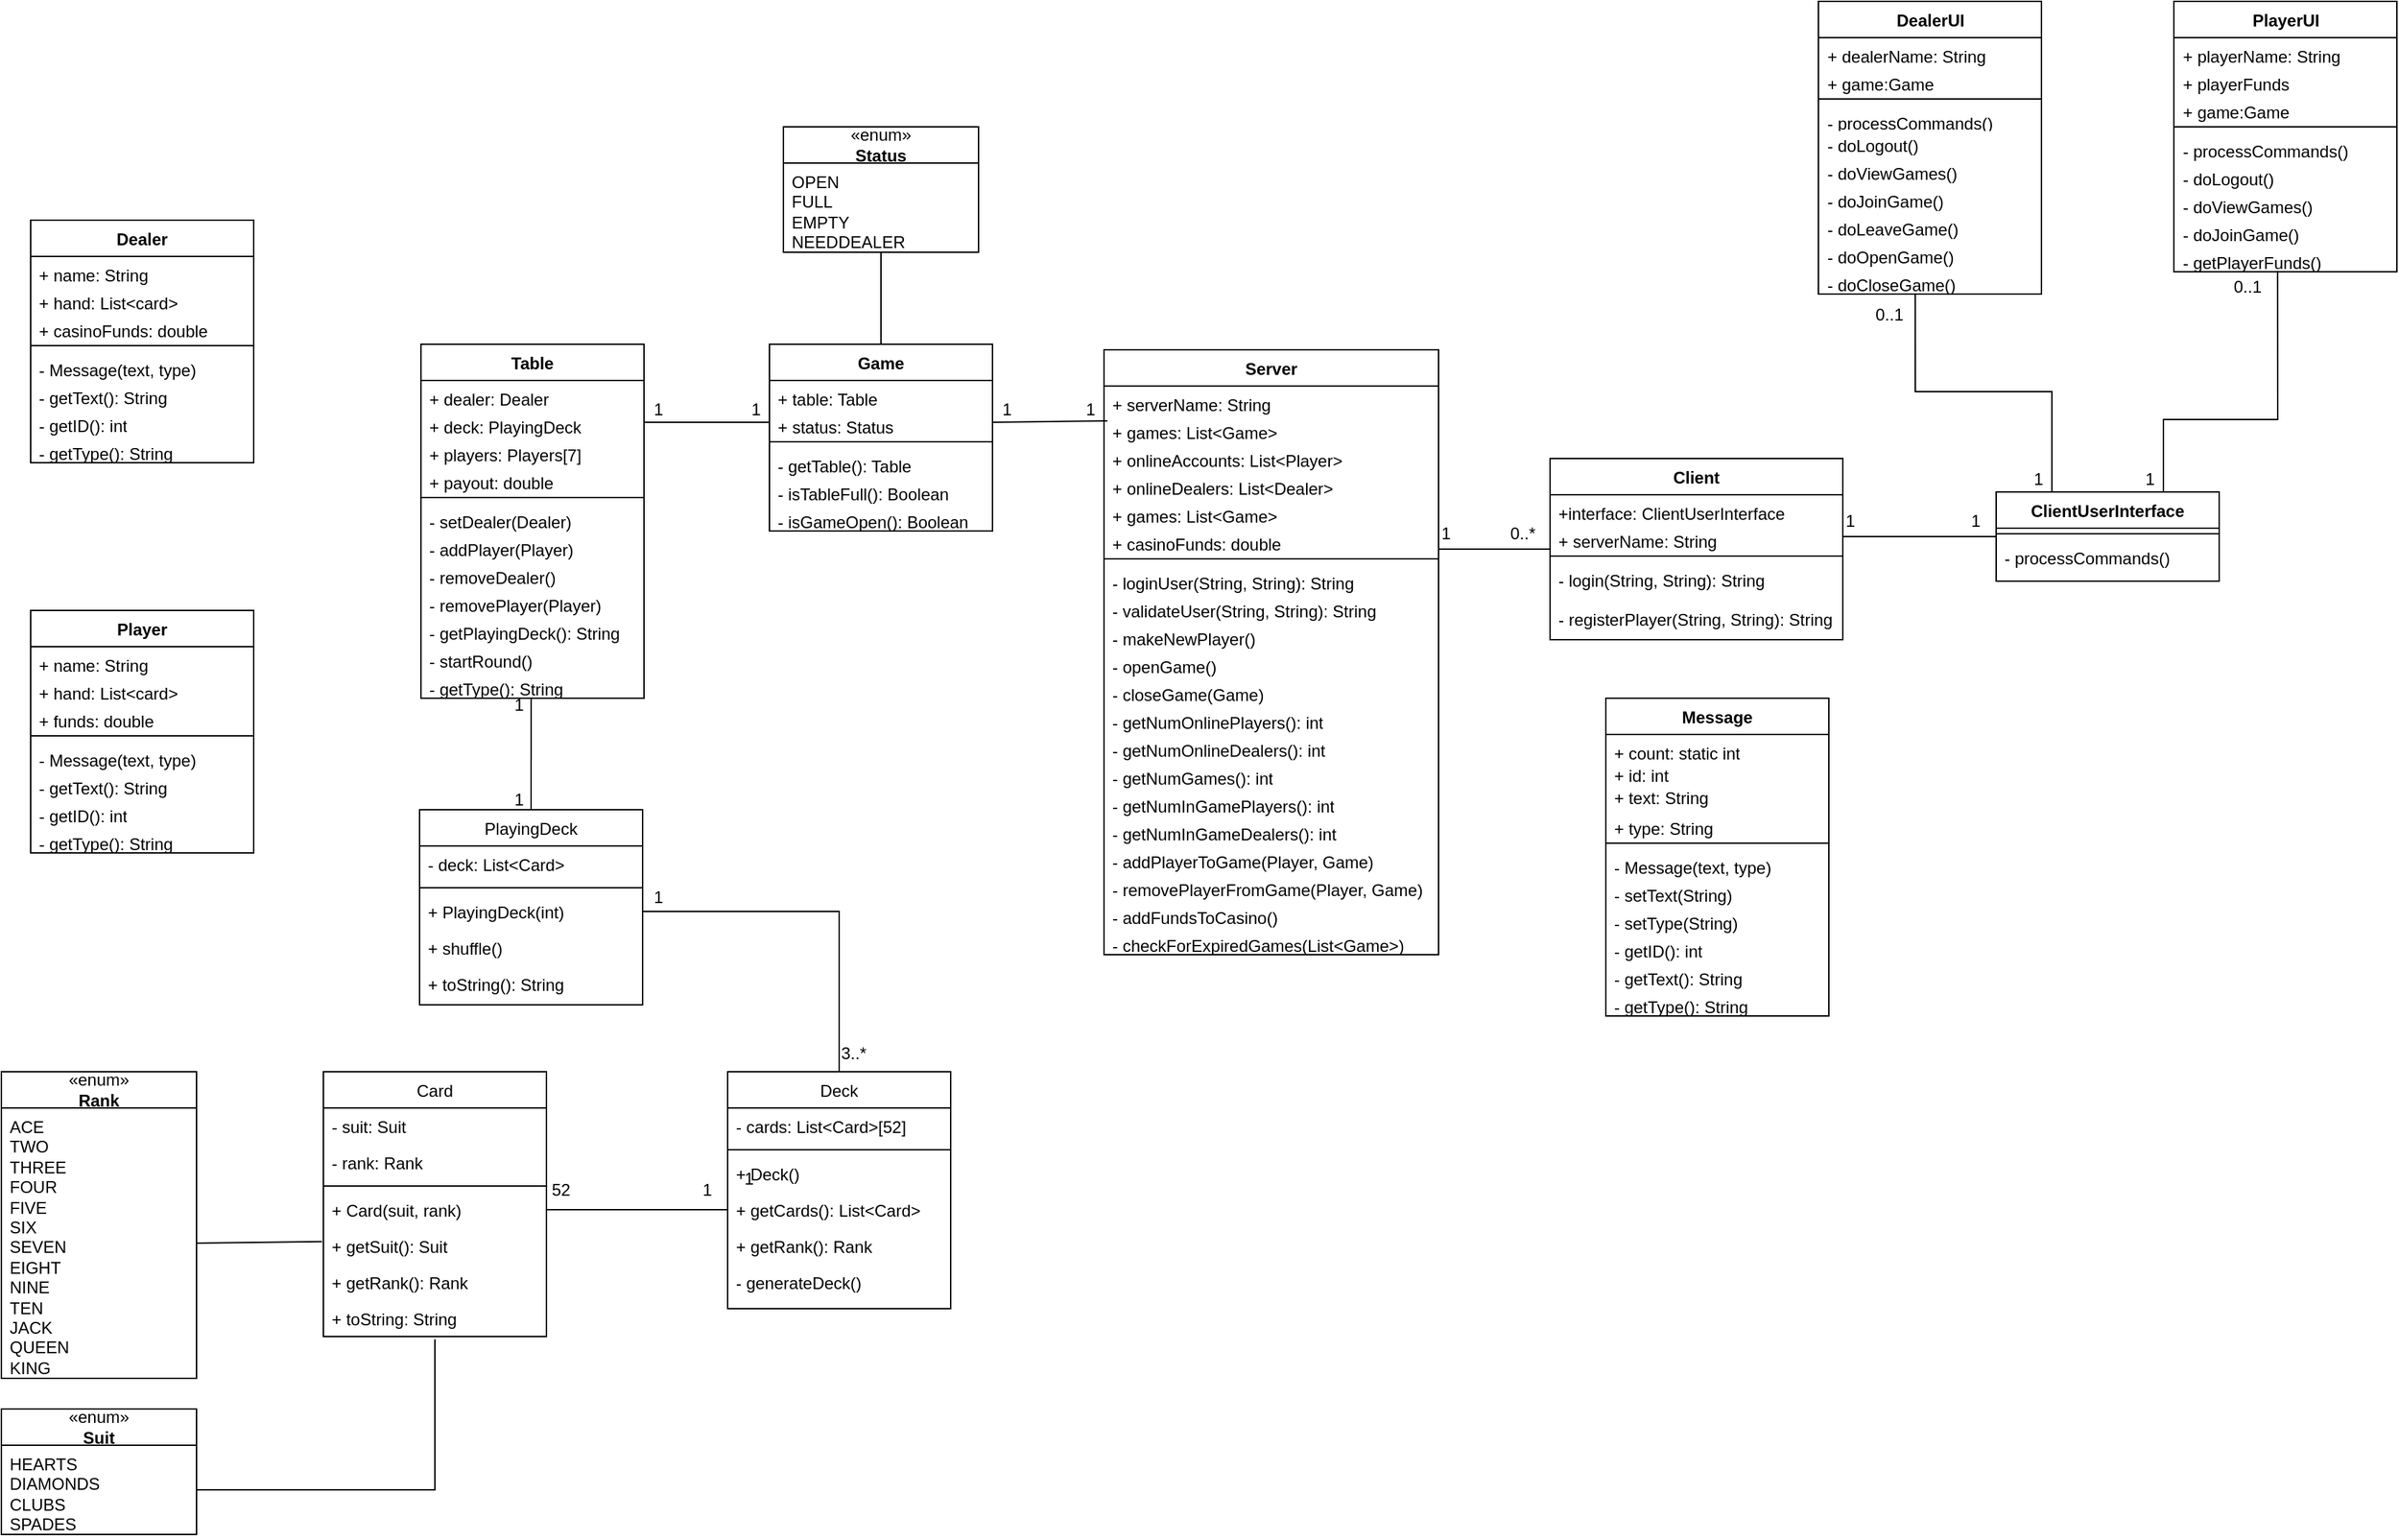 <mxfile version="24.0.4" type="device">
  <diagram id="C5RBs43oDa-KdzZeNtuy" name="Page-1">
    <mxGraphModel dx="2032" dy="482" grid="1" gridSize="10" guides="1" tooltips="1" connect="1" arrows="1" fold="1" page="1" pageScale="1" pageWidth="850" pageHeight="1100" math="0" shadow="0">
      <root>
        <mxCell id="WIyWlLk6GJQsqaUBKTNV-0" />
        <mxCell id="WIyWlLk6GJQsqaUBKTNV-1" parent="WIyWlLk6GJQsqaUBKTNV-0" />
        <mxCell id="zkfFHV4jXpPFQw0GAbJ--17" value="Card" style="swimlane;fontStyle=0;align=center;verticalAlign=top;childLayout=stackLayout;horizontal=1;startSize=26;horizontalStack=0;resizeParent=1;resizeLast=0;collapsible=1;marginBottom=0;rounded=0;shadow=0;strokeWidth=1;" parent="WIyWlLk6GJQsqaUBKTNV-1" vertex="1">
          <mxGeometry x="-560" y="768" width="160" height="190" as="geometry">
            <mxRectangle x="550" y="140" width="160" height="26" as="alternateBounds" />
          </mxGeometry>
        </mxCell>
        <mxCell id="zkfFHV4jXpPFQw0GAbJ--18" value="- suit: Suit" style="text;align=left;verticalAlign=top;spacingLeft=4;spacingRight=4;overflow=hidden;rotatable=0;points=[[0,0.5],[1,0.5]];portConstraint=eastwest;" parent="zkfFHV4jXpPFQw0GAbJ--17" vertex="1">
          <mxGeometry y="26" width="160" height="26" as="geometry" />
        </mxCell>
        <mxCell id="zkfFHV4jXpPFQw0GAbJ--19" value="- rank: Rank" style="text;align=left;verticalAlign=top;spacingLeft=4;spacingRight=4;overflow=hidden;rotatable=0;points=[[0,0.5],[1,0.5]];portConstraint=eastwest;rounded=0;shadow=0;html=0;" parent="zkfFHV4jXpPFQw0GAbJ--17" vertex="1">
          <mxGeometry y="52" width="160" height="26" as="geometry" />
        </mxCell>
        <mxCell id="zkfFHV4jXpPFQw0GAbJ--23" value="" style="line;html=1;strokeWidth=1;align=left;verticalAlign=middle;spacingTop=-1;spacingLeft=3;spacingRight=3;rotatable=0;labelPosition=right;points=[];portConstraint=eastwest;" parent="zkfFHV4jXpPFQw0GAbJ--17" vertex="1">
          <mxGeometry y="78" width="160" height="8" as="geometry" />
        </mxCell>
        <mxCell id="zkfFHV4jXpPFQw0GAbJ--24" value="+ Card(suit, rank)" style="text;align=left;verticalAlign=top;spacingLeft=4;spacingRight=4;overflow=hidden;rotatable=0;points=[[0,0.5],[1,0.5]];portConstraint=eastwest;" parent="zkfFHV4jXpPFQw0GAbJ--17" vertex="1">
          <mxGeometry y="86" width="160" height="26" as="geometry" />
        </mxCell>
        <mxCell id="zkfFHV4jXpPFQw0GAbJ--25" value="+ getSuit(): Suit" style="text;align=left;verticalAlign=top;spacingLeft=4;spacingRight=4;overflow=hidden;rotatable=0;points=[[0,0.5],[1,0.5]];portConstraint=eastwest;" parent="zkfFHV4jXpPFQw0GAbJ--17" vertex="1">
          <mxGeometry y="112" width="160" height="26" as="geometry" />
        </mxCell>
        <mxCell id="6o5lNxaK7wUjUm885sXz-1" value="+ getRank(): Rank" style="text;align=left;verticalAlign=top;spacingLeft=4;spacingRight=4;overflow=hidden;rotatable=0;points=[[0,0.5],[1,0.5]];portConstraint=eastwest;" parent="zkfFHV4jXpPFQw0GAbJ--17" vertex="1">
          <mxGeometry y="138" width="160" height="26" as="geometry" />
        </mxCell>
        <mxCell id="6o5lNxaK7wUjUm885sXz-2" value="+ toString: String" style="text;align=left;verticalAlign=top;spacingLeft=4;spacingRight=4;overflow=hidden;rotatable=0;points=[[0,0.5],[1,0.5]];portConstraint=eastwest;" parent="zkfFHV4jXpPFQw0GAbJ--17" vertex="1">
          <mxGeometry y="164" width="160" height="26" as="geometry" />
        </mxCell>
        <mxCell id="6o5lNxaK7wUjUm885sXz-3" value="Deck" style="swimlane;fontStyle=0;align=center;verticalAlign=top;childLayout=stackLayout;horizontal=1;startSize=26;horizontalStack=0;resizeParent=1;resizeLast=0;collapsible=1;marginBottom=0;rounded=0;shadow=0;strokeWidth=1;" parent="WIyWlLk6GJQsqaUBKTNV-1" vertex="1">
          <mxGeometry x="-270" y="768" width="160" height="170" as="geometry">
            <mxRectangle x="550" y="140" width="160" height="26" as="alternateBounds" />
          </mxGeometry>
        </mxCell>
        <mxCell id="6o5lNxaK7wUjUm885sXz-4" value="- cards: List&lt;Card&gt;[52]" style="text;align=left;verticalAlign=top;spacingLeft=4;spacingRight=4;overflow=hidden;rotatable=0;points=[[0,0.5],[1,0.5]];portConstraint=eastwest;" parent="6o5lNxaK7wUjUm885sXz-3" vertex="1">
          <mxGeometry y="26" width="160" height="26" as="geometry" />
        </mxCell>
        <mxCell id="6o5lNxaK7wUjUm885sXz-6" value="" style="line;html=1;strokeWidth=1;align=left;verticalAlign=middle;spacingTop=-1;spacingLeft=3;spacingRight=3;rotatable=0;labelPosition=right;points=[];portConstraint=eastwest;" parent="6o5lNxaK7wUjUm885sXz-3" vertex="1">
          <mxGeometry y="52" width="160" height="8" as="geometry" />
        </mxCell>
        <mxCell id="6o5lNxaK7wUjUm885sXz-7" value="+ Deck()" style="text;align=left;verticalAlign=top;spacingLeft=4;spacingRight=4;overflow=hidden;rotatable=0;points=[[0,0.5],[1,0.5]];portConstraint=eastwest;" parent="6o5lNxaK7wUjUm885sXz-3" vertex="1">
          <mxGeometry y="60" width="160" height="26" as="geometry" />
        </mxCell>
        <mxCell id="6o5lNxaK7wUjUm885sXz-8" value="+ getCards(): List&lt;Card&gt;" style="text;align=left;verticalAlign=top;spacingLeft=4;spacingRight=4;overflow=hidden;rotatable=0;points=[[0,0.5],[1,0.5]];portConstraint=eastwest;" parent="6o5lNxaK7wUjUm885sXz-3" vertex="1">
          <mxGeometry y="86" width="160" height="26" as="geometry" />
        </mxCell>
        <mxCell id="6o5lNxaK7wUjUm885sXz-9" value="+ getRank(): Rank" style="text;align=left;verticalAlign=top;spacingLeft=4;spacingRight=4;overflow=hidden;rotatable=0;points=[[0,0.5],[1,0.5]];portConstraint=eastwest;" parent="6o5lNxaK7wUjUm885sXz-3" vertex="1">
          <mxGeometry y="112" width="160" height="26" as="geometry" />
        </mxCell>
        <mxCell id="6o5lNxaK7wUjUm885sXz-11" value="- generateDeck()" style="text;align=left;verticalAlign=top;spacingLeft=4;spacingRight=4;overflow=hidden;rotatable=0;points=[[0,0.5],[1,0.5]];portConstraint=eastwest;" parent="6o5lNxaK7wUjUm885sXz-3" vertex="1">
          <mxGeometry y="138" width="160" height="26" as="geometry" />
        </mxCell>
        <mxCell id="6o5lNxaK7wUjUm885sXz-12" value="PlayingDeck" style="swimlane;fontStyle=0;align=center;verticalAlign=top;childLayout=stackLayout;horizontal=1;startSize=26;horizontalStack=0;resizeParent=1;resizeLast=0;collapsible=1;marginBottom=0;rounded=0;shadow=0;strokeWidth=1;" parent="WIyWlLk6GJQsqaUBKTNV-1" vertex="1">
          <mxGeometry x="-491" y="580" width="160" height="140" as="geometry">
            <mxRectangle x="550" y="140" width="160" height="26" as="alternateBounds" />
          </mxGeometry>
        </mxCell>
        <mxCell id="6o5lNxaK7wUjUm885sXz-13" value="- deck: List&lt;Card&gt;" style="text;align=left;verticalAlign=top;spacingLeft=4;spacingRight=4;overflow=hidden;rotatable=0;points=[[0,0.5],[1,0.5]];portConstraint=eastwest;" parent="6o5lNxaK7wUjUm885sXz-12" vertex="1">
          <mxGeometry y="26" width="160" height="26" as="geometry" />
        </mxCell>
        <mxCell id="6o5lNxaK7wUjUm885sXz-14" value="" style="line;html=1;strokeWidth=1;align=left;verticalAlign=middle;spacingTop=-1;spacingLeft=3;spacingRight=3;rotatable=0;labelPosition=right;points=[];portConstraint=eastwest;" parent="6o5lNxaK7wUjUm885sXz-12" vertex="1">
          <mxGeometry y="52" width="160" height="8" as="geometry" />
        </mxCell>
        <mxCell id="6o5lNxaK7wUjUm885sXz-15" value="+ PlayingDeck(int)" style="text;align=left;verticalAlign=top;spacingLeft=4;spacingRight=4;overflow=hidden;rotatable=0;points=[[0,0.5],[1,0.5]];portConstraint=eastwest;" parent="6o5lNxaK7wUjUm885sXz-12" vertex="1">
          <mxGeometry y="60" width="160" height="26" as="geometry" />
        </mxCell>
        <mxCell id="6o5lNxaK7wUjUm885sXz-16" value="+ shuffle()" style="text;align=left;verticalAlign=top;spacingLeft=4;spacingRight=4;overflow=hidden;rotatable=0;points=[[0,0.5],[1,0.5]];portConstraint=eastwest;" parent="6o5lNxaK7wUjUm885sXz-12" vertex="1">
          <mxGeometry y="86" width="160" height="26" as="geometry" />
        </mxCell>
        <mxCell id="6o5lNxaK7wUjUm885sXz-19" value="+ toString(): String" style="text;align=left;verticalAlign=top;spacingLeft=4;spacingRight=4;overflow=hidden;rotatable=0;points=[[0,0.5],[1,0.5]];portConstraint=eastwest;" parent="6o5lNxaK7wUjUm885sXz-12" vertex="1">
          <mxGeometry y="112" width="160" height="26" as="geometry" />
        </mxCell>
        <mxCell id="6o5lNxaK7wUjUm885sXz-20" value="" style="endArrow=none;html=1;rounded=0;exitX=1;exitY=0.5;exitDx=0;exitDy=0;entryX=0;entryY=0.5;entryDx=0;entryDy=0;" parent="WIyWlLk6GJQsqaUBKTNV-1" source="zkfFHV4jXpPFQw0GAbJ--24" target="6o5lNxaK7wUjUm885sXz-8" edge="1">
          <mxGeometry width="50" height="50" relative="1" as="geometry">
            <mxPoint x="-311" y="1000" as="sourcePoint" />
            <mxPoint x="-261" y="950" as="targetPoint" />
          </mxGeometry>
        </mxCell>
        <mxCell id="6o5lNxaK7wUjUm885sXz-21" value="" style="endArrow=none;html=1;rounded=0;exitX=0.5;exitY=0;exitDx=0;exitDy=0;entryX=1;entryY=0.5;entryDx=0;entryDy=0;" parent="WIyWlLk6GJQsqaUBKTNV-1" source="6o5lNxaK7wUjUm885sXz-3" target="6o5lNxaK7wUjUm885sXz-15" edge="1">
          <mxGeometry width="50" height="50" relative="1" as="geometry">
            <mxPoint x="-360" y="1130" as="sourcePoint" />
            <mxPoint x="-310" y="1080" as="targetPoint" />
            <Array as="points">
              <mxPoint x="-190" y="653" />
            </Array>
          </mxGeometry>
        </mxCell>
        <mxCell id="6o5lNxaK7wUjUm885sXz-22" value="52" style="text;html=1;align=center;verticalAlign=middle;resizable=0;points=[];autosize=1;strokeColor=none;fillColor=none;" parent="WIyWlLk6GJQsqaUBKTNV-1" vertex="1">
          <mxGeometry x="-410" y="838" width="40" height="30" as="geometry" />
        </mxCell>
        <mxCell id="6o5lNxaK7wUjUm885sXz-23" value="1" style="text;html=1;align=center;verticalAlign=middle;resizable=0;points=[];autosize=1;strokeColor=none;fillColor=none;" parent="WIyWlLk6GJQsqaUBKTNV-1" vertex="1">
          <mxGeometry x="-270" y="830" width="30" height="30" as="geometry" />
        </mxCell>
        <mxCell id="6o5lNxaK7wUjUm885sXz-24" value="1" style="text;html=1;align=center;verticalAlign=middle;resizable=0;points=[];autosize=1;strokeColor=none;fillColor=none;" parent="WIyWlLk6GJQsqaUBKTNV-1" vertex="1">
          <mxGeometry x="-300" y="838" width="30" height="30" as="geometry" />
        </mxCell>
        <mxCell id="6o5lNxaK7wUjUm885sXz-25" value="3..*" style="text;html=1;align=center;verticalAlign=middle;resizable=0;points=[];autosize=1;strokeColor=none;fillColor=none;" parent="WIyWlLk6GJQsqaUBKTNV-1" vertex="1">
          <mxGeometry x="-200" y="740" width="40" height="30" as="geometry" />
        </mxCell>
        <mxCell id="6o5lNxaK7wUjUm885sXz-31" value="«enum»&lt;br&gt;&lt;b&gt;Suit&lt;/b&gt;" style="swimlane;fontStyle=0;childLayout=stackLayout;horizontal=1;startSize=26;fillColor=none;horizontalStack=0;resizeParent=1;resizeParentMax=0;resizeLast=0;collapsible=1;marginBottom=0;whiteSpace=wrap;html=1;" parent="WIyWlLk6GJQsqaUBKTNV-1" vertex="1">
          <mxGeometry x="-791" y="1010" width="140" height="90" as="geometry" />
        </mxCell>
        <mxCell id="6o5lNxaK7wUjUm885sXz-32" value="HEARTS&lt;div&gt;DIAMONDS&lt;/div&gt;&lt;div&gt;CLUBS&lt;/div&gt;&lt;div&gt;SPADES&lt;/div&gt;" style="text;strokeColor=none;fillColor=none;align=left;verticalAlign=top;spacingLeft=4;spacingRight=4;overflow=hidden;rotatable=0;points=[[0,0.5],[1,0.5]];portConstraint=eastwest;whiteSpace=wrap;html=1;" parent="6o5lNxaK7wUjUm885sXz-31" vertex="1">
          <mxGeometry y="26" width="140" height="64" as="geometry" />
        </mxCell>
        <mxCell id="6o5lNxaK7wUjUm885sXz-38" value="«enum»&lt;br&gt;&lt;b&gt;Rank&lt;/b&gt;" style="swimlane;fontStyle=0;childLayout=stackLayout;horizontal=1;startSize=26;fillColor=none;horizontalStack=0;resizeParent=1;resizeParentMax=0;resizeLast=0;collapsible=1;marginBottom=0;whiteSpace=wrap;html=1;" parent="WIyWlLk6GJQsqaUBKTNV-1" vertex="1">
          <mxGeometry x="-791" y="768" width="140" height="220" as="geometry" />
        </mxCell>
        <mxCell id="6o5lNxaK7wUjUm885sXz-39" value="ACE&lt;div&gt;TWO&lt;/div&gt;&lt;div&gt;THREE&lt;/div&gt;&lt;div&gt;FOUR&lt;/div&gt;&lt;div&gt;FIVE&lt;/div&gt;&lt;div&gt;SIX&lt;/div&gt;&lt;div&gt;SEVEN&lt;/div&gt;&lt;div&gt;EIGHT&lt;/div&gt;&lt;div&gt;NINE&lt;/div&gt;&lt;div&gt;TEN&lt;/div&gt;&lt;div&gt;JACK&lt;/div&gt;&lt;div&gt;QUEEN&lt;/div&gt;&lt;div&gt;KING&lt;/div&gt;" style="text;strokeColor=none;fillColor=none;align=left;verticalAlign=top;spacingLeft=4;spacingRight=4;overflow=hidden;rotatable=0;points=[[0,0.5],[1,0.5]];portConstraint=eastwest;whiteSpace=wrap;html=1;" parent="6o5lNxaK7wUjUm885sXz-38" vertex="1">
          <mxGeometry y="26" width="140" height="194" as="geometry" />
        </mxCell>
        <mxCell id="25FSnjGsm6-ad1ipnzap-24" value="PlayerUI" style="swimlane;fontStyle=1;align=center;verticalAlign=top;childLayout=stackLayout;horizontal=1;startSize=26;horizontalStack=0;resizeParent=1;resizeParentMax=0;resizeLast=0;collapsible=1;marginBottom=0;whiteSpace=wrap;html=1;" parent="WIyWlLk6GJQsqaUBKTNV-1" vertex="1">
          <mxGeometry x="767.5" width="160" height="194" as="geometry" />
        </mxCell>
        <mxCell id="25FSnjGsm6-ad1ipnzap-25" value="+ playerName: String" style="text;strokeColor=none;fillColor=none;align=left;verticalAlign=top;spacingLeft=4;spacingRight=4;overflow=hidden;rotatable=0;points=[[0,0.5],[1,0.5]];portConstraint=eastwest;whiteSpace=wrap;html=1;" parent="25FSnjGsm6-ad1ipnzap-24" vertex="1">
          <mxGeometry y="26" width="160" height="20" as="geometry" />
        </mxCell>
        <mxCell id="25FSnjGsm6-ad1ipnzap-26" value="+ playerFunds" style="text;strokeColor=none;fillColor=none;align=left;verticalAlign=top;spacingLeft=4;spacingRight=4;overflow=hidden;rotatable=0;points=[[0,0.5],[1,0.5]];portConstraint=eastwest;whiteSpace=wrap;html=1;" parent="25FSnjGsm6-ad1ipnzap-24" vertex="1">
          <mxGeometry y="46" width="160" height="20" as="geometry" />
        </mxCell>
        <mxCell id="25FSnjGsm6-ad1ipnzap-87" value="+ game:Game" style="text;strokeColor=none;fillColor=none;align=left;verticalAlign=top;spacingLeft=4;spacingRight=4;overflow=hidden;rotatable=0;points=[[0,0.5],[1,0.5]];portConstraint=eastwest;whiteSpace=wrap;html=1;" parent="25FSnjGsm6-ad1ipnzap-24" vertex="1">
          <mxGeometry y="66" width="160" height="20" as="geometry" />
        </mxCell>
        <mxCell id="25FSnjGsm6-ad1ipnzap-27" value="" style="line;strokeWidth=1;fillColor=none;align=left;verticalAlign=middle;spacingTop=-1;spacingLeft=3;spacingRight=3;rotatable=0;labelPosition=right;points=[];portConstraint=eastwest;strokeColor=inherit;" parent="25FSnjGsm6-ad1ipnzap-24" vertex="1">
          <mxGeometry y="86" width="160" height="8" as="geometry" />
        </mxCell>
        <mxCell id="25FSnjGsm6-ad1ipnzap-95" value="- processCommands()" style="text;strokeColor=none;fillColor=none;align=left;verticalAlign=top;spacingLeft=4;spacingRight=4;overflow=hidden;rotatable=0;points=[[0,0.5],[1,0.5]];portConstraint=eastwest;whiteSpace=wrap;html=1;" parent="25FSnjGsm6-ad1ipnzap-24" vertex="1">
          <mxGeometry y="94" width="160" height="20" as="geometry" />
        </mxCell>
        <mxCell id="25FSnjGsm6-ad1ipnzap-106" value="- doLogout()" style="text;strokeColor=none;fillColor=none;align=left;verticalAlign=top;spacingLeft=4;spacingRight=4;overflow=hidden;rotatable=0;points=[[0,0.5],[1,0.5]];portConstraint=eastwest;whiteSpace=wrap;html=1;" parent="25FSnjGsm6-ad1ipnzap-24" vertex="1">
          <mxGeometry y="114" width="160" height="20" as="geometry" />
        </mxCell>
        <mxCell id="25FSnjGsm6-ad1ipnzap-108" value="- doViewGames()" style="text;strokeColor=none;fillColor=none;align=left;verticalAlign=top;spacingLeft=4;spacingRight=4;overflow=hidden;rotatable=0;points=[[0,0.5],[1,0.5]];portConstraint=eastwest;whiteSpace=wrap;html=1;" parent="25FSnjGsm6-ad1ipnzap-24" vertex="1">
          <mxGeometry y="134" width="160" height="20" as="geometry" />
        </mxCell>
        <mxCell id="25FSnjGsm6-ad1ipnzap-107" value="- doJoinGame()" style="text;strokeColor=none;fillColor=none;align=left;verticalAlign=top;spacingLeft=4;spacingRight=4;overflow=hidden;rotatable=0;points=[[0,0.5],[1,0.5]];portConstraint=eastwest;whiteSpace=wrap;html=1;" parent="25FSnjGsm6-ad1ipnzap-24" vertex="1">
          <mxGeometry y="154" width="160" height="20" as="geometry" />
        </mxCell>
        <mxCell id="25FSnjGsm6-ad1ipnzap-109" value="- getPlayerFunds()" style="text;strokeColor=none;fillColor=none;align=left;verticalAlign=top;spacingLeft=4;spacingRight=4;overflow=hidden;rotatable=0;points=[[0,0.5],[1,0.5]];portConstraint=eastwest;whiteSpace=wrap;html=1;" parent="25FSnjGsm6-ad1ipnzap-24" vertex="1">
          <mxGeometry y="174" width="160" height="20" as="geometry" />
        </mxCell>
        <mxCell id="25FSnjGsm6-ad1ipnzap-29" value="DealerUI" style="swimlane;fontStyle=1;align=center;verticalAlign=top;childLayout=stackLayout;horizontal=1;startSize=26;horizontalStack=0;resizeParent=1;resizeParentMax=0;resizeLast=0;collapsible=1;marginBottom=0;whiteSpace=wrap;html=1;" parent="WIyWlLk6GJQsqaUBKTNV-1" vertex="1">
          <mxGeometry x="512.5" width="160" height="210" as="geometry" />
        </mxCell>
        <mxCell id="25FSnjGsm6-ad1ipnzap-30" value="+ dealerName: String" style="text;strokeColor=none;fillColor=none;align=left;verticalAlign=top;spacingLeft=4;spacingRight=4;overflow=hidden;rotatable=0;points=[[0,0.5],[1,0.5]];portConstraint=eastwest;whiteSpace=wrap;html=1;" parent="25FSnjGsm6-ad1ipnzap-29" vertex="1">
          <mxGeometry y="26" width="160" height="20" as="geometry" />
        </mxCell>
        <mxCell id="25FSnjGsm6-ad1ipnzap-93" value="+ game:Game" style="text;strokeColor=none;fillColor=none;align=left;verticalAlign=top;spacingLeft=4;spacingRight=4;overflow=hidden;rotatable=0;points=[[0,0.5],[1,0.5]];portConstraint=eastwest;whiteSpace=wrap;html=1;" parent="25FSnjGsm6-ad1ipnzap-29" vertex="1">
          <mxGeometry y="46" width="160" height="20" as="geometry" />
        </mxCell>
        <mxCell id="25FSnjGsm6-ad1ipnzap-32" value="" style="line;strokeWidth=1;fillColor=none;align=left;verticalAlign=middle;spacingTop=-1;spacingLeft=3;spacingRight=3;rotatable=0;labelPosition=right;points=[];portConstraint=eastwest;strokeColor=inherit;" parent="25FSnjGsm6-ad1ipnzap-29" vertex="1">
          <mxGeometry y="66" width="160" height="8" as="geometry" />
        </mxCell>
        <mxCell id="25FSnjGsm6-ad1ipnzap-94" value="- processCommands()" style="text;strokeColor=none;fillColor=none;align=left;verticalAlign=top;spacingLeft=4;spacingRight=4;overflow=hidden;rotatable=0;points=[[0,0.5],[1,0.5]];portConstraint=eastwest;whiteSpace=wrap;html=1;" parent="25FSnjGsm6-ad1ipnzap-29" vertex="1">
          <mxGeometry y="74" width="160" height="16" as="geometry" />
        </mxCell>
        <mxCell id="25FSnjGsm6-ad1ipnzap-97" value="- doLogout()" style="text;strokeColor=none;fillColor=none;align=left;verticalAlign=top;spacingLeft=4;spacingRight=4;overflow=hidden;rotatable=0;points=[[0,0.5],[1,0.5]];portConstraint=eastwest;whiteSpace=wrap;html=1;" parent="25FSnjGsm6-ad1ipnzap-29" vertex="1">
          <mxGeometry y="90" width="160" height="20" as="geometry" />
        </mxCell>
        <mxCell id="25FSnjGsm6-ad1ipnzap-101" value="- doViewGames()" style="text;strokeColor=none;fillColor=none;align=left;verticalAlign=top;spacingLeft=4;spacingRight=4;overflow=hidden;rotatable=0;points=[[0,0.5],[1,0.5]];portConstraint=eastwest;whiteSpace=wrap;html=1;" parent="25FSnjGsm6-ad1ipnzap-29" vertex="1">
          <mxGeometry y="110" width="160" height="20" as="geometry" />
        </mxCell>
        <mxCell id="25FSnjGsm6-ad1ipnzap-102" value="- doJoinGame()" style="text;strokeColor=none;fillColor=none;align=left;verticalAlign=top;spacingLeft=4;spacingRight=4;overflow=hidden;rotatable=0;points=[[0,0.5],[1,0.5]];portConstraint=eastwest;whiteSpace=wrap;html=1;" parent="25FSnjGsm6-ad1ipnzap-29" vertex="1">
          <mxGeometry y="130" width="160" height="20" as="geometry" />
        </mxCell>
        <mxCell id="25FSnjGsm6-ad1ipnzap-103" value="- doLeaveGame()" style="text;strokeColor=none;fillColor=none;align=left;verticalAlign=top;spacingLeft=4;spacingRight=4;overflow=hidden;rotatable=0;points=[[0,0.5],[1,0.5]];portConstraint=eastwest;whiteSpace=wrap;html=1;" parent="25FSnjGsm6-ad1ipnzap-29" vertex="1">
          <mxGeometry y="150" width="160" height="20" as="geometry" />
        </mxCell>
        <mxCell id="25FSnjGsm6-ad1ipnzap-104" value="- doOpenGame()" style="text;strokeColor=none;fillColor=none;align=left;verticalAlign=top;spacingLeft=4;spacingRight=4;overflow=hidden;rotatable=0;points=[[0,0.5],[1,0.5]];portConstraint=eastwest;whiteSpace=wrap;html=1;" parent="25FSnjGsm6-ad1ipnzap-29" vertex="1">
          <mxGeometry y="170" width="160" height="20" as="geometry" />
        </mxCell>
        <mxCell id="25FSnjGsm6-ad1ipnzap-105" value="- doCloseGame()" style="text;strokeColor=none;fillColor=none;align=left;verticalAlign=top;spacingLeft=4;spacingRight=4;overflow=hidden;rotatable=0;points=[[0,0.5],[1,0.5]];portConstraint=eastwest;whiteSpace=wrap;html=1;" parent="25FSnjGsm6-ad1ipnzap-29" vertex="1">
          <mxGeometry y="190" width="160" height="20" as="geometry" />
        </mxCell>
        <mxCell id="25FSnjGsm6-ad1ipnzap-34" value="Message" style="swimlane;fontStyle=1;align=center;verticalAlign=top;childLayout=stackLayout;horizontal=1;startSize=26;horizontalStack=0;resizeParent=1;resizeParentMax=0;resizeLast=0;collapsible=1;marginBottom=0;whiteSpace=wrap;html=1;" parent="WIyWlLk6GJQsqaUBKTNV-1" vertex="1">
          <mxGeometry x="360" y="500" width="160" height="228" as="geometry" />
        </mxCell>
        <mxCell id="25FSnjGsm6-ad1ipnzap-35" value="+ count: static int" style="text;strokeColor=none;fillColor=none;align=left;verticalAlign=top;spacingLeft=4;spacingRight=4;overflow=hidden;rotatable=0;points=[[0,0.5],[1,0.5]];portConstraint=eastwest;whiteSpace=wrap;html=1;" parent="25FSnjGsm6-ad1ipnzap-34" vertex="1">
          <mxGeometry y="26" width="160" height="16" as="geometry" />
        </mxCell>
        <mxCell id="25FSnjGsm6-ad1ipnzap-36" value="+ id: int" style="text;strokeColor=none;fillColor=none;align=left;verticalAlign=top;spacingLeft=4;spacingRight=4;overflow=hidden;rotatable=0;points=[[0,0.5],[1,0.5]];portConstraint=eastwest;whiteSpace=wrap;html=1;" parent="25FSnjGsm6-ad1ipnzap-34" vertex="1">
          <mxGeometry y="42" width="160" height="16" as="geometry" />
        </mxCell>
        <mxCell id="25FSnjGsm6-ad1ipnzap-39" value="+ text: String" style="text;strokeColor=none;fillColor=none;align=left;verticalAlign=top;spacingLeft=4;spacingRight=4;overflow=hidden;rotatable=0;points=[[0,0.5],[1,0.5]];portConstraint=eastwest;whiteSpace=wrap;html=1;" parent="25FSnjGsm6-ad1ipnzap-34" vertex="1">
          <mxGeometry y="58" width="160" height="22" as="geometry" />
        </mxCell>
        <mxCell id="25FSnjGsm6-ad1ipnzap-40" value="+ type: String" style="text;strokeColor=none;fillColor=none;align=left;verticalAlign=top;spacingLeft=4;spacingRight=4;overflow=hidden;rotatable=0;points=[[0,0.5],[1,0.5]];portConstraint=eastwest;whiteSpace=wrap;html=1;" parent="25FSnjGsm6-ad1ipnzap-34" vertex="1">
          <mxGeometry y="80" width="160" height="20" as="geometry" />
        </mxCell>
        <mxCell id="25FSnjGsm6-ad1ipnzap-37" value="" style="line;strokeWidth=1;fillColor=none;align=left;verticalAlign=middle;spacingTop=-1;spacingLeft=3;spacingRight=3;rotatable=0;labelPosition=right;points=[];portConstraint=eastwest;strokeColor=inherit;" parent="25FSnjGsm6-ad1ipnzap-34" vertex="1">
          <mxGeometry y="100" width="160" height="8" as="geometry" />
        </mxCell>
        <mxCell id="25FSnjGsm6-ad1ipnzap-38" value="- Message(text, type)" style="text;strokeColor=none;fillColor=none;align=left;verticalAlign=top;spacingLeft=4;spacingRight=4;overflow=hidden;rotatable=0;points=[[0,0.5],[1,0.5]];portConstraint=eastwest;whiteSpace=wrap;html=1;" parent="25FSnjGsm6-ad1ipnzap-34" vertex="1">
          <mxGeometry y="108" width="160" height="20" as="geometry" />
        </mxCell>
        <mxCell id="ALCsIRu6_jlAq7WgqtGY-56" value="- setText(String)" style="text;strokeColor=none;fillColor=none;align=left;verticalAlign=top;spacingLeft=4;spacingRight=4;overflow=hidden;rotatable=0;points=[[0,0.5],[1,0.5]];portConstraint=eastwest;whiteSpace=wrap;html=1;" vertex="1" parent="25FSnjGsm6-ad1ipnzap-34">
          <mxGeometry y="128" width="160" height="20" as="geometry" />
        </mxCell>
        <mxCell id="ALCsIRu6_jlAq7WgqtGY-57" value="&lt;div&gt;- setType(&lt;span style=&quot;background-color: initial;&quot;&gt;String&lt;/span&gt;&lt;span style=&quot;background-color: initial;&quot;&gt;)&lt;/span&gt;&lt;/div&gt;" style="text;strokeColor=none;fillColor=none;align=left;verticalAlign=top;spacingLeft=4;spacingRight=4;overflow=hidden;rotatable=0;points=[[0,0.5],[1,0.5]];portConstraint=eastwest;whiteSpace=wrap;html=1;" vertex="1" parent="25FSnjGsm6-ad1ipnzap-34">
          <mxGeometry y="148" width="160" height="20" as="geometry" />
        </mxCell>
        <mxCell id="25FSnjGsm6-ad1ipnzap-43" value="- getID(): int&lt;div&gt;&lt;span style=&quot;color: rgba(0, 0, 0, 0); font-family: monospace; font-size: 0px; text-wrap: nowrap;&quot;&gt;%3CmxGraphModel%3E%3Croot%3E%3CmxCell%20id%3D%220%22%2F%3E%3CmxCell%20id%3D%221%22%20parent%3D%220%22%2F%3E%3CmxCell%20id%3D%222%22%20value%3D%22-%20getText()%3A%20String%22%20style%3D%22text%3BstrokeColor%3Dnone%3BfillColor%3Dnone%3Balign%3Dleft%3BverticalAlign%3Dtop%3BspacingLeft%3D4%3BspacingRight%3D4%3Boverflow%3Dhidden%3Brotatable%3D0%3Bpoints%3D%5B%5B0%2C0.5%5D%2C%5B1%2C0.5%5D%5D%3BportConstraint%3Deastwest%3BwhiteSpace%3Dwrap%3Bhtml%3D1%3B%22%20vertex%3D%221%22%20parent%3D%221%22%3E%3CmxGeometry%20x%3D%221080%22%20y%3D%22458%22%20width%3D%22160%22%20height%3D%2220%22%20as%3D%22geometry%22%2F%3E%3C%2FmxCell%3E%3C%2Froot%3E%3C%2FmxGraphModel%3E&lt;/span&gt;&lt;br&gt;&lt;/div&gt;" style="text;strokeColor=none;fillColor=none;align=left;verticalAlign=top;spacingLeft=4;spacingRight=4;overflow=hidden;rotatable=0;points=[[0,0.5],[1,0.5]];portConstraint=eastwest;whiteSpace=wrap;html=1;" parent="25FSnjGsm6-ad1ipnzap-34" vertex="1">
          <mxGeometry y="168" width="160" height="20" as="geometry" />
        </mxCell>
        <mxCell id="25FSnjGsm6-ad1ipnzap-42" value="- getText(): String" style="text;strokeColor=none;fillColor=none;align=left;verticalAlign=top;spacingLeft=4;spacingRight=4;overflow=hidden;rotatable=0;points=[[0,0.5],[1,0.5]];portConstraint=eastwest;whiteSpace=wrap;html=1;" parent="25FSnjGsm6-ad1ipnzap-34" vertex="1">
          <mxGeometry y="188" width="160" height="20" as="geometry" />
        </mxCell>
        <mxCell id="25FSnjGsm6-ad1ipnzap-44" value="&lt;div&gt;- getType(): String&lt;/div&gt;" style="text;strokeColor=none;fillColor=none;align=left;verticalAlign=top;spacingLeft=4;spacingRight=4;overflow=hidden;rotatable=0;points=[[0,0.5],[1,0.5]];portConstraint=eastwest;whiteSpace=wrap;html=1;" parent="25FSnjGsm6-ad1ipnzap-34" vertex="1">
          <mxGeometry y="208" width="160" height="20" as="geometry" />
        </mxCell>
        <mxCell id="25FSnjGsm6-ad1ipnzap-45" value="Server" style="swimlane;fontStyle=1;align=center;verticalAlign=top;childLayout=stackLayout;horizontal=1;startSize=26;horizontalStack=0;resizeParent=1;resizeParentMax=0;resizeLast=0;collapsible=1;marginBottom=0;whiteSpace=wrap;html=1;" parent="WIyWlLk6GJQsqaUBKTNV-1" vertex="1">
          <mxGeometry y="250" width="240" height="434" as="geometry" />
        </mxCell>
        <mxCell id="25FSnjGsm6-ad1ipnzap-46" value="+ serverName: String" style="text;strokeColor=none;fillColor=none;align=left;verticalAlign=top;spacingLeft=4;spacingRight=4;overflow=hidden;rotatable=0;points=[[0,0.5],[1,0.5]];portConstraint=eastwest;whiteSpace=wrap;html=1;" parent="25FSnjGsm6-ad1ipnzap-45" vertex="1">
          <mxGeometry y="26" width="240" height="20" as="geometry" />
        </mxCell>
        <mxCell id="25FSnjGsm6-ad1ipnzap-47" value="+ games: List&amp;lt;Game&amp;gt;" style="text;strokeColor=none;fillColor=none;align=left;verticalAlign=top;spacingLeft=4;spacingRight=4;overflow=hidden;rotatable=0;points=[[0,0.5],[1,0.5]];portConstraint=eastwest;whiteSpace=wrap;html=1;" parent="25FSnjGsm6-ad1ipnzap-45" vertex="1">
          <mxGeometry y="46" width="240" height="20" as="geometry" />
        </mxCell>
        <mxCell id="25FSnjGsm6-ad1ipnzap-70" value="+ onlineAccounts: List&amp;lt;Player&amp;gt;" style="text;strokeColor=none;fillColor=none;align=left;verticalAlign=top;spacingLeft=4;spacingRight=4;overflow=hidden;rotatable=0;points=[[0,0.5],[1,0.5]];portConstraint=eastwest;whiteSpace=wrap;html=1;" parent="25FSnjGsm6-ad1ipnzap-45" vertex="1">
          <mxGeometry y="66" width="240" height="20" as="geometry" />
        </mxCell>
        <mxCell id="25FSnjGsm6-ad1ipnzap-71" value="+ onlineDealers: List&amp;lt;Dealer&amp;gt;" style="text;strokeColor=none;fillColor=none;align=left;verticalAlign=top;spacingLeft=4;spacingRight=4;overflow=hidden;rotatable=0;points=[[0,0.5],[1,0.5]];portConstraint=eastwest;whiteSpace=wrap;html=1;" parent="25FSnjGsm6-ad1ipnzap-45" vertex="1">
          <mxGeometry y="86" width="240" height="20" as="geometry" />
        </mxCell>
        <mxCell id="25FSnjGsm6-ad1ipnzap-73" value="+ games: List&amp;lt;Game&amp;gt;" style="text;strokeColor=none;fillColor=none;align=left;verticalAlign=top;spacingLeft=4;spacingRight=4;overflow=hidden;rotatable=0;points=[[0,0.5],[1,0.5]];portConstraint=eastwest;whiteSpace=wrap;html=1;" parent="25FSnjGsm6-ad1ipnzap-45" vertex="1">
          <mxGeometry y="106" width="240" height="20" as="geometry" />
        </mxCell>
        <mxCell id="25FSnjGsm6-ad1ipnzap-74" value="+ casinoFunds: double" style="text;strokeColor=none;fillColor=none;align=left;verticalAlign=top;spacingLeft=4;spacingRight=4;overflow=hidden;rotatable=0;points=[[0,0.5],[1,0.5]];portConstraint=eastwest;whiteSpace=wrap;html=1;" parent="25FSnjGsm6-ad1ipnzap-45" vertex="1">
          <mxGeometry y="126" width="240" height="20" as="geometry" />
        </mxCell>
        <mxCell id="25FSnjGsm6-ad1ipnzap-48" value="" style="line;strokeWidth=1;fillColor=none;align=left;verticalAlign=middle;spacingTop=-1;spacingLeft=3;spacingRight=3;rotatable=0;labelPosition=right;points=[];portConstraint=eastwest;strokeColor=inherit;" parent="25FSnjGsm6-ad1ipnzap-45" vertex="1">
          <mxGeometry y="146" width="240" height="8" as="geometry" />
        </mxCell>
        <mxCell id="25FSnjGsm6-ad1ipnzap-118" value="- loginUser(String, String): String" style="text;strokeColor=none;fillColor=none;align=left;verticalAlign=top;spacingLeft=4;spacingRight=4;overflow=hidden;rotatable=0;points=[[0,0.5],[1,0.5]];portConstraint=eastwest;whiteSpace=wrap;html=1;" parent="25FSnjGsm6-ad1ipnzap-45" vertex="1">
          <mxGeometry y="154" width="240" height="20" as="geometry" />
        </mxCell>
        <mxCell id="xtHSSZfRAf9sOdr5prIO-2" value="- validateUser(String, String): String" style="text;strokeColor=none;fillColor=none;align=left;verticalAlign=top;spacingLeft=4;spacingRight=4;overflow=hidden;rotatable=0;points=[[0,0.5],[1,0.5]];portConstraint=eastwest;whiteSpace=wrap;html=1;" parent="25FSnjGsm6-ad1ipnzap-45" vertex="1">
          <mxGeometry y="174" width="240" height="20" as="geometry" />
        </mxCell>
        <mxCell id="25FSnjGsm6-ad1ipnzap-112" value="- makeNewPlayer()" style="text;strokeColor=none;fillColor=none;align=left;verticalAlign=top;spacingLeft=4;spacingRight=4;overflow=hidden;rotatable=0;points=[[0,0.5],[1,0.5]];portConstraint=eastwest;whiteSpace=wrap;html=1;" parent="25FSnjGsm6-ad1ipnzap-45" vertex="1">
          <mxGeometry y="194" width="240" height="20" as="geometry" />
        </mxCell>
        <mxCell id="25FSnjGsm6-ad1ipnzap-72" value="- openGame()" style="text;strokeColor=none;fillColor=none;align=left;verticalAlign=top;spacingLeft=4;spacingRight=4;overflow=hidden;rotatable=0;points=[[0,0.5],[1,0.5]];portConstraint=eastwest;whiteSpace=wrap;html=1;" parent="25FSnjGsm6-ad1ipnzap-45" vertex="1">
          <mxGeometry y="214" width="240" height="20" as="geometry" />
        </mxCell>
        <mxCell id="25FSnjGsm6-ad1ipnzap-49" value="- closeGame(Game)" style="text;strokeColor=none;fillColor=none;align=left;verticalAlign=top;spacingLeft=4;spacingRight=4;overflow=hidden;rotatable=0;points=[[0,0.5],[1,0.5]];portConstraint=eastwest;whiteSpace=wrap;html=1;" parent="25FSnjGsm6-ad1ipnzap-45" vertex="1">
          <mxGeometry y="234" width="240" height="20" as="geometry" />
        </mxCell>
        <mxCell id="25FSnjGsm6-ad1ipnzap-111" value="- getNumOnlinePlayers(): int" style="text;strokeColor=none;fillColor=none;align=left;verticalAlign=top;spacingLeft=4;spacingRight=4;overflow=hidden;rotatable=0;points=[[0,0.5],[1,0.5]];portConstraint=eastwest;whiteSpace=wrap;html=1;" parent="25FSnjGsm6-ad1ipnzap-45" vertex="1">
          <mxGeometry y="254" width="240" height="20" as="geometry" />
        </mxCell>
        <mxCell id="25FSnjGsm6-ad1ipnzap-113" value="- getNumOnlineDealers(): int" style="text;strokeColor=none;fillColor=none;align=left;verticalAlign=top;spacingLeft=4;spacingRight=4;overflow=hidden;rotatable=0;points=[[0,0.5],[1,0.5]];portConstraint=eastwest;whiteSpace=wrap;html=1;" parent="25FSnjGsm6-ad1ipnzap-45" vertex="1">
          <mxGeometry y="274" width="240" height="20" as="geometry" />
        </mxCell>
        <mxCell id="25FSnjGsm6-ad1ipnzap-114" value="- getNumGames(): int" style="text;strokeColor=none;fillColor=none;align=left;verticalAlign=top;spacingLeft=4;spacingRight=4;overflow=hidden;rotatable=0;points=[[0,0.5],[1,0.5]];portConstraint=eastwest;whiteSpace=wrap;html=1;" parent="25FSnjGsm6-ad1ipnzap-45" vertex="1">
          <mxGeometry y="294" width="240" height="20" as="geometry" />
        </mxCell>
        <mxCell id="ALCsIRu6_jlAq7WgqtGY-24" value="- getNumInGamePlayers(): int" style="text;strokeColor=none;fillColor=none;align=left;verticalAlign=top;spacingLeft=4;spacingRight=4;overflow=hidden;rotatable=0;points=[[0,0.5],[1,0.5]];portConstraint=eastwest;whiteSpace=wrap;html=1;" vertex="1" parent="25FSnjGsm6-ad1ipnzap-45">
          <mxGeometry y="314" width="240" height="20" as="geometry" />
        </mxCell>
        <mxCell id="ALCsIRu6_jlAq7WgqtGY-25" value="- getNumInGameDealers(): int" style="text;strokeColor=none;fillColor=none;align=left;verticalAlign=top;spacingLeft=4;spacingRight=4;overflow=hidden;rotatable=0;points=[[0,0.5],[1,0.5]];portConstraint=eastwest;whiteSpace=wrap;html=1;" vertex="1" parent="25FSnjGsm6-ad1ipnzap-45">
          <mxGeometry y="334" width="240" height="20" as="geometry" />
        </mxCell>
        <mxCell id="25FSnjGsm6-ad1ipnzap-115" value="- addPlayerToGame(Player, Game)" style="text;strokeColor=none;fillColor=none;align=left;verticalAlign=top;spacingLeft=4;spacingRight=4;overflow=hidden;rotatable=0;points=[[0,0.5],[1,0.5]];portConstraint=eastwest;whiteSpace=wrap;html=1;" parent="25FSnjGsm6-ad1ipnzap-45" vertex="1">
          <mxGeometry y="354" width="240" height="20" as="geometry" />
        </mxCell>
        <mxCell id="25FSnjGsm6-ad1ipnzap-116" value="- removePlayerFromGame(Player, Game)" style="text;strokeColor=none;fillColor=none;align=left;verticalAlign=top;spacingLeft=4;spacingRight=4;overflow=hidden;rotatable=0;points=[[0,0.5],[1,0.5]];portConstraint=eastwest;whiteSpace=wrap;html=1;" parent="25FSnjGsm6-ad1ipnzap-45" vertex="1">
          <mxGeometry y="374" width="240" height="20" as="geometry" />
        </mxCell>
        <mxCell id="25FSnjGsm6-ad1ipnzap-117" value="- addFundsToCasino()" style="text;strokeColor=none;fillColor=none;align=left;verticalAlign=top;spacingLeft=4;spacingRight=4;overflow=hidden;rotatable=0;points=[[0,0.5],[1,0.5]];portConstraint=eastwest;whiteSpace=wrap;html=1;" parent="25FSnjGsm6-ad1ipnzap-45" vertex="1">
          <mxGeometry y="394" width="240" height="20" as="geometry" />
        </mxCell>
        <mxCell id="ALCsIRu6_jlAq7WgqtGY-20" value="- checkForExpiredGames(List&amp;lt;Game&amp;gt;)" style="text;strokeColor=none;fillColor=none;align=left;verticalAlign=top;spacingLeft=4;spacingRight=4;overflow=hidden;rotatable=0;points=[[0,0.5],[1,0.5]];portConstraint=eastwest;whiteSpace=wrap;html=1;" vertex="1" parent="25FSnjGsm6-ad1ipnzap-45">
          <mxGeometry y="414" width="240" height="20" as="geometry" />
        </mxCell>
        <mxCell id="25FSnjGsm6-ad1ipnzap-50" value="Client" style="swimlane;fontStyle=1;align=center;verticalAlign=top;childLayout=stackLayout;horizontal=1;startSize=26;horizontalStack=0;resizeParent=1;resizeParentMax=0;resizeLast=0;collapsible=1;marginBottom=0;whiteSpace=wrap;html=1;" parent="WIyWlLk6GJQsqaUBKTNV-1" vertex="1">
          <mxGeometry x="320" y="328" width="210" height="130" as="geometry" />
        </mxCell>
        <mxCell id="25FSnjGsm6-ad1ipnzap-51" value="+interface: ClientUserInterface" style="text;strokeColor=none;fillColor=none;align=left;verticalAlign=top;spacingLeft=4;spacingRight=4;overflow=hidden;rotatable=0;points=[[0,0.5],[1,0.5]];portConstraint=eastwest;whiteSpace=wrap;html=1;" parent="25FSnjGsm6-ad1ipnzap-50" vertex="1">
          <mxGeometry y="26" width="210" height="20" as="geometry" />
        </mxCell>
        <mxCell id="25FSnjGsm6-ad1ipnzap-52" value="+ serverName: String" style="text;strokeColor=none;fillColor=none;align=left;verticalAlign=top;spacingLeft=4;spacingRight=4;overflow=hidden;rotatable=0;points=[[0,0.5],[1,0.5]];portConstraint=eastwest;whiteSpace=wrap;html=1;" parent="25FSnjGsm6-ad1ipnzap-50" vertex="1">
          <mxGeometry y="46" width="210" height="20" as="geometry" />
        </mxCell>
        <mxCell id="25FSnjGsm6-ad1ipnzap-53" value="" style="line;strokeWidth=1;fillColor=none;align=left;verticalAlign=middle;spacingTop=-1;spacingLeft=3;spacingRight=3;rotatable=0;labelPosition=right;points=[];portConstraint=eastwest;strokeColor=inherit;" parent="25FSnjGsm6-ad1ipnzap-50" vertex="1">
          <mxGeometry y="66" width="210" height="8" as="geometry" />
        </mxCell>
        <mxCell id="25FSnjGsm6-ad1ipnzap-88" value="- login(String, String): String" style="text;strokeColor=none;fillColor=none;align=left;verticalAlign=top;spacingLeft=4;spacingRight=4;overflow=hidden;rotatable=0;points=[[0,0.5],[1,0.5]];portConstraint=eastwest;whiteSpace=wrap;html=1;" parent="25FSnjGsm6-ad1ipnzap-50" vertex="1">
          <mxGeometry y="74" width="210" height="28" as="geometry" />
        </mxCell>
        <mxCell id="xtHSSZfRAf9sOdr5prIO-0" value="- registerPlayer(String, String): String" style="text;strokeColor=none;fillColor=none;align=left;verticalAlign=top;spacingLeft=4;spacingRight=4;overflow=hidden;rotatable=0;points=[[0,0.5],[1,0.5]];portConstraint=eastwest;whiteSpace=wrap;html=1;" parent="25FSnjGsm6-ad1ipnzap-50" vertex="1">
          <mxGeometry y="102" width="210" height="28" as="geometry" />
        </mxCell>
        <mxCell id="25FSnjGsm6-ad1ipnzap-56" value="" style="endArrow=none;html=1;rounded=0;entryX=0;entryY=0.5;entryDx=0;entryDy=0;" parent="WIyWlLk6GJQsqaUBKTNV-1" target="25FSnjGsm6-ad1ipnzap-50" edge="1">
          <mxGeometry width="50" height="50" relative="1" as="geometry">
            <mxPoint x="240" y="393" as="sourcePoint" />
            <mxPoint x="610" y="389" as="targetPoint" />
          </mxGeometry>
        </mxCell>
        <mxCell id="25FSnjGsm6-ad1ipnzap-60" value="1" style="text;html=1;align=center;verticalAlign=middle;resizable=0;points=[];autosize=1;strokeColor=none;fillColor=none;" parent="WIyWlLk6GJQsqaUBKTNV-1" vertex="1">
          <mxGeometry x="230" y="367" width="30" height="30" as="geometry" />
        </mxCell>
        <mxCell id="25FSnjGsm6-ad1ipnzap-61" value="0..*" style="text;html=1;align=center;verticalAlign=middle;resizable=0;points=[];autosize=1;strokeColor=none;fillColor=none;" parent="WIyWlLk6GJQsqaUBKTNV-1" vertex="1">
          <mxGeometry x="280" y="367" width="40" height="30" as="geometry" />
        </mxCell>
        <mxCell id="25FSnjGsm6-ad1ipnzap-66" value="0..1" style="text;html=1;align=center;verticalAlign=middle;resizable=0;points=[];autosize=1;strokeColor=none;fillColor=none;" parent="WIyWlLk6GJQsqaUBKTNV-1" vertex="1">
          <mxGeometry x="800" y="190" width="40" height="30" as="geometry" />
        </mxCell>
        <mxCell id="25FSnjGsm6-ad1ipnzap-69" value="0..1" style="text;html=1;align=center;verticalAlign=middle;resizable=0;points=[];autosize=1;strokeColor=none;fillColor=none;" parent="WIyWlLk6GJQsqaUBKTNV-1" vertex="1">
          <mxGeometry x="542.5" y="210" width="40" height="30" as="geometry" />
        </mxCell>
        <mxCell id="25FSnjGsm6-ad1ipnzap-78" value="ClientUserInterface" style="swimlane;fontStyle=1;align=center;verticalAlign=top;childLayout=stackLayout;horizontal=1;startSize=26;horizontalStack=0;resizeParent=1;resizeParentMax=0;resizeLast=0;collapsible=1;marginBottom=0;whiteSpace=wrap;html=1;" parent="WIyWlLk6GJQsqaUBKTNV-1" vertex="1">
          <mxGeometry x="640" y="352" width="160" height="64" as="geometry" />
        </mxCell>
        <mxCell id="25FSnjGsm6-ad1ipnzap-81" value="" style="line;strokeWidth=1;fillColor=none;align=left;verticalAlign=middle;spacingTop=-1;spacingLeft=3;spacingRight=3;rotatable=0;labelPosition=right;points=[];portConstraint=eastwest;strokeColor=inherit;" parent="25FSnjGsm6-ad1ipnzap-78" vertex="1">
          <mxGeometry y="26" width="160" height="8" as="geometry" />
        </mxCell>
        <mxCell id="25FSnjGsm6-ad1ipnzap-82" value="- processCommands()" style="text;strokeColor=none;fillColor=none;align=left;verticalAlign=top;spacingLeft=4;spacingRight=4;overflow=hidden;rotatable=0;points=[[0,0.5],[1,0.5]];portConstraint=eastwest;whiteSpace=wrap;html=1;" parent="25FSnjGsm6-ad1ipnzap-78" vertex="1">
          <mxGeometry y="34" width="160" height="30" as="geometry" />
        </mxCell>
        <mxCell id="25FSnjGsm6-ad1ipnzap-83" value="" style="endArrow=none;html=1;rounded=0;exitX=1;exitY=0.5;exitDx=0;exitDy=0;entryX=0;entryY=0.5;entryDx=0;entryDy=0;" parent="WIyWlLk6GJQsqaUBKTNV-1" source="25FSnjGsm6-ad1ipnzap-52" target="25FSnjGsm6-ad1ipnzap-78" edge="1">
          <mxGeometry width="50" height="50" relative="1" as="geometry">
            <mxPoint x="570" y="440" as="sourcePoint" />
            <mxPoint x="620" y="390" as="targetPoint" />
          </mxGeometry>
        </mxCell>
        <mxCell id="25FSnjGsm6-ad1ipnzap-84" value="1" style="text;html=1;align=center;verticalAlign=middle;resizable=0;points=[];autosize=1;strokeColor=none;fillColor=none;" parent="WIyWlLk6GJQsqaUBKTNV-1" vertex="1">
          <mxGeometry x="520" y="358" width="30" height="30" as="geometry" />
        </mxCell>
        <mxCell id="25FSnjGsm6-ad1ipnzap-85" value="1" style="text;html=1;align=center;verticalAlign=middle;resizable=0;points=[];autosize=1;strokeColor=none;fillColor=none;" parent="WIyWlLk6GJQsqaUBKTNV-1" vertex="1">
          <mxGeometry x="610" y="358" width="30" height="30" as="geometry" />
        </mxCell>
        <mxCell id="25FSnjGsm6-ad1ipnzap-89" value="" style="endArrow=none;html=1;rounded=0;exitX=0.75;exitY=0;exitDx=0;exitDy=0;entryX=0.465;entryY=0.971;entryDx=0;entryDy=0;entryPerimeter=0;" parent="WIyWlLk6GJQsqaUBKTNV-1" source="25FSnjGsm6-ad1ipnzap-78" target="25FSnjGsm6-ad1ipnzap-109" edge="1">
          <mxGeometry width="50" height="50" relative="1" as="geometry">
            <mxPoint x="930" y="300" as="sourcePoint" />
            <mxPoint x="919" y="270" as="targetPoint" />
            <Array as="points">
              <mxPoint x="760" y="300" />
              <mxPoint x="842" y="300" />
            </Array>
          </mxGeometry>
        </mxCell>
        <mxCell id="25FSnjGsm6-ad1ipnzap-90" value="" style="endArrow=none;html=1;rounded=0;exitX=0.25;exitY=0;exitDx=0;exitDy=0;entryX=0.434;entryY=1.005;entryDx=0;entryDy=0;entryPerimeter=0;" parent="WIyWlLk6GJQsqaUBKTNV-1" source="25FSnjGsm6-ad1ipnzap-78" target="25FSnjGsm6-ad1ipnzap-105" edge="1">
          <mxGeometry width="50" height="50" relative="1" as="geometry">
            <mxPoint x="720" y="160" as="sourcePoint" />
            <mxPoint x="660" y="240" as="targetPoint" />
            <Array as="points">
              <mxPoint x="680" y="280" />
              <mxPoint x="582" y="280" />
            </Array>
          </mxGeometry>
        </mxCell>
        <mxCell id="25FSnjGsm6-ad1ipnzap-91" value="1" style="text;html=1;align=center;verticalAlign=middle;resizable=0;points=[];autosize=1;strokeColor=none;fillColor=none;" parent="WIyWlLk6GJQsqaUBKTNV-1" vertex="1">
          <mxGeometry x="655" y="328" width="30" height="30" as="geometry" />
        </mxCell>
        <mxCell id="25FSnjGsm6-ad1ipnzap-92" value="1" style="text;html=1;align=center;verticalAlign=middle;resizable=0;points=[];autosize=1;strokeColor=none;fillColor=none;" parent="WIyWlLk6GJQsqaUBKTNV-1" vertex="1">
          <mxGeometry x="735" y="328" width="30" height="30" as="geometry" />
        </mxCell>
        <mxCell id="ALCsIRu6_jlAq7WgqtGY-0" value="Game" style="swimlane;fontStyle=1;align=center;verticalAlign=top;childLayout=stackLayout;horizontal=1;startSize=26;horizontalStack=0;resizeParent=1;resizeParentMax=0;resizeLast=0;collapsible=1;marginBottom=0;whiteSpace=wrap;html=1;" vertex="1" parent="WIyWlLk6GJQsqaUBKTNV-1">
          <mxGeometry x="-240" y="246" width="160" height="134" as="geometry" />
        </mxCell>
        <mxCell id="ALCsIRu6_jlAq7WgqtGY-1" value="+ table: Table" style="text;strokeColor=none;fillColor=none;align=left;verticalAlign=top;spacingLeft=4;spacingRight=4;overflow=hidden;rotatable=0;points=[[0,0.5],[1,0.5]];portConstraint=eastwest;whiteSpace=wrap;html=1;" vertex="1" parent="ALCsIRu6_jlAq7WgqtGY-0">
          <mxGeometry y="26" width="160" height="20" as="geometry" />
        </mxCell>
        <mxCell id="ALCsIRu6_jlAq7WgqtGY-4" value="+ status: Status" style="text;strokeColor=none;fillColor=none;align=left;verticalAlign=top;spacingLeft=4;spacingRight=4;overflow=hidden;rotatable=0;points=[[0,0.5],[1,0.5]];portConstraint=eastwest;whiteSpace=wrap;html=1;" vertex="1" parent="ALCsIRu6_jlAq7WgqtGY-0">
          <mxGeometry y="46" width="160" height="20" as="geometry" />
        </mxCell>
        <mxCell id="ALCsIRu6_jlAq7WgqtGY-5" value="" style="line;strokeWidth=1;fillColor=none;align=left;verticalAlign=middle;spacingTop=-1;spacingLeft=3;spacingRight=3;rotatable=0;labelPosition=right;points=[];portConstraint=eastwest;strokeColor=inherit;" vertex="1" parent="ALCsIRu6_jlAq7WgqtGY-0">
          <mxGeometry y="66" width="160" height="8" as="geometry" />
        </mxCell>
        <mxCell id="ALCsIRu6_jlAq7WgqtGY-9" value="&lt;div&gt;- getTable(): Table&lt;/div&gt;" style="text;strokeColor=none;fillColor=none;align=left;verticalAlign=top;spacingLeft=4;spacingRight=4;overflow=hidden;rotatable=0;points=[[0,0.5],[1,0.5]];portConstraint=eastwest;whiteSpace=wrap;html=1;" vertex="1" parent="ALCsIRu6_jlAq7WgqtGY-0">
          <mxGeometry y="74" width="160" height="20" as="geometry" />
        </mxCell>
        <mxCell id="ALCsIRu6_jlAq7WgqtGY-22" value="- isTableFull(): Boolean" style="text;strokeColor=none;fillColor=none;align=left;verticalAlign=top;spacingLeft=4;spacingRight=4;overflow=hidden;rotatable=0;points=[[0,0.5],[1,0.5]];portConstraint=eastwest;whiteSpace=wrap;html=1;" vertex="1" parent="ALCsIRu6_jlAq7WgqtGY-0">
          <mxGeometry y="94" width="160" height="20" as="geometry" />
        </mxCell>
        <mxCell id="ALCsIRu6_jlAq7WgqtGY-23" value="- isGameOpen(): Boolean" style="text;strokeColor=none;fillColor=none;align=left;verticalAlign=top;spacingLeft=4;spacingRight=4;overflow=hidden;rotatable=0;points=[[0,0.5],[1,0.5]];portConstraint=eastwest;whiteSpace=wrap;html=1;" vertex="1" parent="ALCsIRu6_jlAq7WgqtGY-0">
          <mxGeometry y="114" width="160" height="20" as="geometry" />
        </mxCell>
        <mxCell id="ALCsIRu6_jlAq7WgqtGY-10" value="Table" style="swimlane;fontStyle=1;align=center;verticalAlign=top;childLayout=stackLayout;horizontal=1;startSize=26;horizontalStack=0;resizeParent=1;resizeParentMax=0;resizeLast=0;collapsible=1;marginBottom=0;whiteSpace=wrap;html=1;" vertex="1" parent="WIyWlLk6GJQsqaUBKTNV-1">
          <mxGeometry x="-490" y="246" width="160" height="254" as="geometry" />
        </mxCell>
        <mxCell id="ALCsIRu6_jlAq7WgqtGY-21" value="+ dealer: Dealer" style="text;strokeColor=none;fillColor=none;align=left;verticalAlign=top;spacingLeft=4;spacingRight=4;overflow=hidden;rotatable=0;points=[[0,0.5],[1,0.5]];portConstraint=eastwest;whiteSpace=wrap;html=1;" vertex="1" parent="ALCsIRu6_jlAq7WgqtGY-10">
          <mxGeometry y="26" width="160" height="20" as="geometry" />
        </mxCell>
        <mxCell id="ALCsIRu6_jlAq7WgqtGY-3" value="+ deck: PlayingDeck" style="text;strokeColor=none;fillColor=none;align=left;verticalAlign=top;spacingLeft=4;spacingRight=4;overflow=hidden;rotatable=0;points=[[0,0.5],[1,0.5]];portConstraint=eastwest;whiteSpace=wrap;html=1;" vertex="1" parent="ALCsIRu6_jlAq7WgqtGY-10">
          <mxGeometry y="46" width="160" height="20" as="geometry" />
        </mxCell>
        <mxCell id="ALCsIRu6_jlAq7WgqtGY-2" value="+ players: Players[7]" style="text;strokeColor=none;fillColor=none;align=left;verticalAlign=top;spacingLeft=4;spacingRight=4;overflow=hidden;rotatable=0;points=[[0,0.5],[1,0.5]];portConstraint=eastwest;whiteSpace=wrap;html=1;" vertex="1" parent="ALCsIRu6_jlAq7WgqtGY-10">
          <mxGeometry y="66" width="160" height="20" as="geometry" />
        </mxCell>
        <mxCell id="ALCsIRu6_jlAq7WgqtGY-61" value="+ payout: double" style="text;strokeColor=none;fillColor=none;align=left;verticalAlign=top;spacingLeft=4;spacingRight=4;overflow=hidden;rotatable=0;points=[[0,0.5],[1,0.5]];portConstraint=eastwest;whiteSpace=wrap;html=1;" vertex="1" parent="ALCsIRu6_jlAq7WgqtGY-10">
          <mxGeometry y="86" width="160" height="20" as="geometry" />
        </mxCell>
        <mxCell id="ALCsIRu6_jlAq7WgqtGY-15" value="" style="line;strokeWidth=1;fillColor=none;align=left;verticalAlign=middle;spacingTop=-1;spacingLeft=3;spacingRight=3;rotatable=0;labelPosition=right;points=[];portConstraint=eastwest;strokeColor=inherit;" vertex="1" parent="ALCsIRu6_jlAq7WgqtGY-10">
          <mxGeometry y="106" width="160" height="8" as="geometry" />
        </mxCell>
        <mxCell id="ALCsIRu6_jlAq7WgqtGY-16" value="- setDealer(Dealer)" style="text;strokeColor=none;fillColor=none;align=left;verticalAlign=top;spacingLeft=4;spacingRight=4;overflow=hidden;rotatable=0;points=[[0,0.5],[1,0.5]];portConstraint=eastwest;whiteSpace=wrap;html=1;" vertex="1" parent="ALCsIRu6_jlAq7WgqtGY-10">
          <mxGeometry y="114" width="160" height="20" as="geometry" />
        </mxCell>
        <mxCell id="ALCsIRu6_jlAq7WgqtGY-58" value="- addPlayer(Player)" style="text;strokeColor=none;fillColor=none;align=left;verticalAlign=top;spacingLeft=4;spacingRight=4;overflow=hidden;rotatable=0;points=[[0,0.5],[1,0.5]];portConstraint=eastwest;whiteSpace=wrap;html=1;" vertex="1" parent="ALCsIRu6_jlAq7WgqtGY-10">
          <mxGeometry y="134" width="160" height="20" as="geometry" />
        </mxCell>
        <mxCell id="ALCsIRu6_jlAq7WgqtGY-59" value="- removeDealer()" style="text;strokeColor=none;fillColor=none;align=left;verticalAlign=top;spacingLeft=4;spacingRight=4;overflow=hidden;rotatable=0;points=[[0,0.5],[1,0.5]];portConstraint=eastwest;whiteSpace=wrap;html=1;" vertex="1" parent="ALCsIRu6_jlAq7WgqtGY-10">
          <mxGeometry y="154" width="160" height="20" as="geometry" />
        </mxCell>
        <mxCell id="ALCsIRu6_jlAq7WgqtGY-60" value="- removePlayer(Player)" style="text;strokeColor=none;fillColor=none;align=left;verticalAlign=top;spacingLeft=4;spacingRight=4;overflow=hidden;rotatable=0;points=[[0,0.5],[1,0.5]];portConstraint=eastwest;whiteSpace=wrap;html=1;" vertex="1" parent="ALCsIRu6_jlAq7WgqtGY-10">
          <mxGeometry y="174" width="160" height="20" as="geometry" />
        </mxCell>
        <mxCell id="ALCsIRu6_jlAq7WgqtGY-17" value="- getPlayingDeck(): String" style="text;strokeColor=none;fillColor=none;align=left;verticalAlign=top;spacingLeft=4;spacingRight=4;overflow=hidden;rotatable=0;points=[[0,0.5],[1,0.5]];portConstraint=eastwest;whiteSpace=wrap;html=1;" vertex="1" parent="ALCsIRu6_jlAq7WgqtGY-10">
          <mxGeometry y="194" width="160" height="20" as="geometry" />
        </mxCell>
        <mxCell id="ALCsIRu6_jlAq7WgqtGY-18" value="- startRound()" style="text;strokeColor=none;fillColor=none;align=left;verticalAlign=top;spacingLeft=4;spacingRight=4;overflow=hidden;rotatable=0;points=[[0,0.5],[1,0.5]];portConstraint=eastwest;whiteSpace=wrap;html=1;" vertex="1" parent="ALCsIRu6_jlAq7WgqtGY-10">
          <mxGeometry y="214" width="160" height="20" as="geometry" />
        </mxCell>
        <mxCell id="ALCsIRu6_jlAq7WgqtGY-19" value="&lt;div&gt;- getType(): String&lt;/div&gt;" style="text;strokeColor=none;fillColor=none;align=left;verticalAlign=top;spacingLeft=4;spacingRight=4;overflow=hidden;rotatable=0;points=[[0,0.5],[1,0.5]];portConstraint=eastwest;whiteSpace=wrap;html=1;" vertex="1" parent="ALCsIRu6_jlAq7WgqtGY-10">
          <mxGeometry y="234" width="160" height="20" as="geometry" />
        </mxCell>
        <mxCell id="ALCsIRu6_jlAq7WgqtGY-26" value="«enum»&lt;br&gt;&lt;b&gt;Status&lt;/b&gt;" style="swimlane;fontStyle=0;childLayout=stackLayout;horizontal=1;startSize=26;fillColor=none;horizontalStack=0;resizeParent=1;resizeParentMax=0;resizeLast=0;collapsible=1;marginBottom=0;whiteSpace=wrap;html=1;" vertex="1" parent="WIyWlLk6GJQsqaUBKTNV-1">
          <mxGeometry x="-230" y="90" width="140" height="90" as="geometry" />
        </mxCell>
        <mxCell id="ALCsIRu6_jlAq7WgqtGY-27" value="OPEN&lt;div&gt;FULL&lt;/div&gt;&lt;div&gt;EMPTY&lt;/div&gt;&lt;div&gt;NEEDDEALER&lt;/div&gt;" style="text;strokeColor=none;fillColor=none;align=left;verticalAlign=top;spacingLeft=4;spacingRight=4;overflow=hidden;rotatable=0;points=[[0,0.5],[1,0.5]];portConstraint=eastwest;whiteSpace=wrap;html=1;" vertex="1" parent="ALCsIRu6_jlAq7WgqtGY-26">
          <mxGeometry y="26" width="140" height="64" as="geometry" />
        </mxCell>
        <mxCell id="ALCsIRu6_jlAq7WgqtGY-28" value="" style="endArrow=none;html=1;rounded=0;exitX=0.5;exitY=0;exitDx=0;exitDy=0;" edge="1" parent="WIyWlLk6GJQsqaUBKTNV-1" source="ALCsIRu6_jlAq7WgqtGY-0" target="ALCsIRu6_jlAq7WgqtGY-26">
          <mxGeometry width="50" height="50" relative="1" as="geometry">
            <mxPoint x="-160" y="240" as="sourcePoint" />
            <mxPoint x="110" y="476" as="targetPoint" />
          </mxGeometry>
        </mxCell>
        <mxCell id="ALCsIRu6_jlAq7WgqtGY-29" value="Player" style="swimlane;fontStyle=1;align=center;verticalAlign=top;childLayout=stackLayout;horizontal=1;startSize=26;horizontalStack=0;resizeParent=1;resizeParentMax=0;resizeLast=0;collapsible=1;marginBottom=0;whiteSpace=wrap;html=1;" vertex="1" parent="WIyWlLk6GJQsqaUBKTNV-1">
          <mxGeometry x="-770" y="437" width="160" height="174" as="geometry" />
        </mxCell>
        <mxCell id="ALCsIRu6_jlAq7WgqtGY-30" value="+ name: String" style="text;strokeColor=none;fillColor=none;align=left;verticalAlign=top;spacingLeft=4;spacingRight=4;overflow=hidden;rotatable=0;points=[[0,0.5],[1,0.5]];portConstraint=eastwest;whiteSpace=wrap;html=1;" vertex="1" parent="ALCsIRu6_jlAq7WgqtGY-29">
          <mxGeometry y="26" width="160" height="20" as="geometry" />
        </mxCell>
        <mxCell id="ALCsIRu6_jlAq7WgqtGY-31" value="+ hand: List&amp;lt;card&amp;gt;" style="text;strokeColor=none;fillColor=none;align=left;verticalAlign=top;spacingLeft=4;spacingRight=4;overflow=hidden;rotatable=0;points=[[0,0.5],[1,0.5]];portConstraint=eastwest;whiteSpace=wrap;html=1;" vertex="1" parent="ALCsIRu6_jlAq7WgqtGY-29">
          <mxGeometry y="46" width="160" height="20" as="geometry" />
        </mxCell>
        <mxCell id="ALCsIRu6_jlAq7WgqtGY-32" value="+ funds: double" style="text;strokeColor=none;fillColor=none;align=left;verticalAlign=top;spacingLeft=4;spacingRight=4;overflow=hidden;rotatable=0;points=[[0,0.5],[1,0.5]];portConstraint=eastwest;whiteSpace=wrap;html=1;" vertex="1" parent="ALCsIRu6_jlAq7WgqtGY-29">
          <mxGeometry y="66" width="160" height="20" as="geometry" />
        </mxCell>
        <mxCell id="ALCsIRu6_jlAq7WgqtGY-33" value="" style="line;strokeWidth=1;fillColor=none;align=left;verticalAlign=middle;spacingTop=-1;spacingLeft=3;spacingRight=3;rotatable=0;labelPosition=right;points=[];portConstraint=eastwest;strokeColor=inherit;" vertex="1" parent="ALCsIRu6_jlAq7WgqtGY-29">
          <mxGeometry y="86" width="160" height="8" as="geometry" />
        </mxCell>
        <mxCell id="ALCsIRu6_jlAq7WgqtGY-34" value="- Message(text, type)" style="text;strokeColor=none;fillColor=none;align=left;verticalAlign=top;spacingLeft=4;spacingRight=4;overflow=hidden;rotatable=0;points=[[0,0.5],[1,0.5]];portConstraint=eastwest;whiteSpace=wrap;html=1;" vertex="1" parent="ALCsIRu6_jlAq7WgqtGY-29">
          <mxGeometry y="94" width="160" height="20" as="geometry" />
        </mxCell>
        <mxCell id="ALCsIRu6_jlAq7WgqtGY-35" value="- getText(): String" style="text;strokeColor=none;fillColor=none;align=left;verticalAlign=top;spacingLeft=4;spacingRight=4;overflow=hidden;rotatable=0;points=[[0,0.5],[1,0.5]];portConstraint=eastwest;whiteSpace=wrap;html=1;" vertex="1" parent="ALCsIRu6_jlAq7WgqtGY-29">
          <mxGeometry y="114" width="160" height="20" as="geometry" />
        </mxCell>
        <mxCell id="ALCsIRu6_jlAq7WgqtGY-36" value="- getID(): int&lt;div&gt;&lt;span style=&quot;color: rgba(0, 0, 0, 0); font-family: monospace; font-size: 0px; text-wrap: nowrap;&quot;&gt;%3CmxGraphModel%3E%3Croot%3E%3CmxCell%20id%3D%220%22%2F%3E%3CmxCell%20id%3D%221%22%20parent%3D%220%22%2F%3E%3CmxCell%20id%3D%222%22%20value%3D%22-%20getText()%3A%20String%22%20style%3D%22text%3BstrokeColor%3Dnone%3BfillColor%3Dnone%3Balign%3Dleft%3BverticalAlign%3Dtop%3BspacingLeft%3D4%3BspacingRight%3D4%3Boverflow%3Dhidden%3Brotatable%3D0%3Bpoints%3D%5B%5B0%2C0.5%5D%2C%5B1%2C0.5%5D%5D%3BportConstraint%3Deastwest%3BwhiteSpace%3Dwrap%3Bhtml%3D1%3B%22%20vertex%3D%221%22%20parent%3D%221%22%3E%3CmxGeometry%20x%3D%221080%22%20y%3D%22458%22%20width%3D%22160%22%20height%3D%2220%22%20as%3D%22geometry%22%2F%3E%3C%2FmxCell%3E%3C%2Froot%3E%3C%2FmxGraphModel%3E&lt;/span&gt;&lt;br&gt;&lt;/div&gt;" style="text;strokeColor=none;fillColor=none;align=left;verticalAlign=top;spacingLeft=4;spacingRight=4;overflow=hidden;rotatable=0;points=[[0,0.5],[1,0.5]];portConstraint=eastwest;whiteSpace=wrap;html=1;" vertex="1" parent="ALCsIRu6_jlAq7WgqtGY-29">
          <mxGeometry y="134" width="160" height="20" as="geometry" />
        </mxCell>
        <mxCell id="ALCsIRu6_jlAq7WgqtGY-37" value="&lt;div&gt;- getType(): String&lt;/div&gt;" style="text;strokeColor=none;fillColor=none;align=left;verticalAlign=top;spacingLeft=4;spacingRight=4;overflow=hidden;rotatable=0;points=[[0,0.5],[1,0.5]];portConstraint=eastwest;whiteSpace=wrap;html=1;" vertex="1" parent="ALCsIRu6_jlAq7WgqtGY-29">
          <mxGeometry y="154" width="160" height="20" as="geometry" />
        </mxCell>
        <mxCell id="ALCsIRu6_jlAq7WgqtGY-47" value="Dealer" style="swimlane;fontStyle=1;align=center;verticalAlign=top;childLayout=stackLayout;horizontal=1;startSize=26;horizontalStack=0;resizeParent=1;resizeParentMax=0;resizeLast=0;collapsible=1;marginBottom=0;whiteSpace=wrap;html=1;" vertex="1" parent="WIyWlLk6GJQsqaUBKTNV-1">
          <mxGeometry x="-770" y="157" width="160" height="174" as="geometry" />
        </mxCell>
        <mxCell id="ALCsIRu6_jlAq7WgqtGY-48" value="+ name: String" style="text;strokeColor=none;fillColor=none;align=left;verticalAlign=top;spacingLeft=4;spacingRight=4;overflow=hidden;rotatable=0;points=[[0,0.5],[1,0.5]];portConstraint=eastwest;whiteSpace=wrap;html=1;" vertex="1" parent="ALCsIRu6_jlAq7WgqtGY-47">
          <mxGeometry y="26" width="160" height="20" as="geometry" />
        </mxCell>
        <mxCell id="ALCsIRu6_jlAq7WgqtGY-49" value="+ hand: List&amp;lt;card&amp;gt;" style="text;strokeColor=none;fillColor=none;align=left;verticalAlign=top;spacingLeft=4;spacingRight=4;overflow=hidden;rotatable=0;points=[[0,0.5],[1,0.5]];portConstraint=eastwest;whiteSpace=wrap;html=1;" vertex="1" parent="ALCsIRu6_jlAq7WgqtGY-47">
          <mxGeometry y="46" width="160" height="20" as="geometry" />
        </mxCell>
        <mxCell id="ALCsIRu6_jlAq7WgqtGY-50" value="+ casinoFunds: double" style="text;strokeColor=none;fillColor=none;align=left;verticalAlign=top;spacingLeft=4;spacingRight=4;overflow=hidden;rotatable=0;points=[[0,0.5],[1,0.5]];portConstraint=eastwest;whiteSpace=wrap;html=1;" vertex="1" parent="ALCsIRu6_jlAq7WgqtGY-47">
          <mxGeometry y="66" width="160" height="20" as="geometry" />
        </mxCell>
        <mxCell id="ALCsIRu6_jlAq7WgqtGY-51" value="" style="line;strokeWidth=1;fillColor=none;align=left;verticalAlign=middle;spacingTop=-1;spacingLeft=3;spacingRight=3;rotatable=0;labelPosition=right;points=[];portConstraint=eastwest;strokeColor=inherit;" vertex="1" parent="ALCsIRu6_jlAq7WgqtGY-47">
          <mxGeometry y="86" width="160" height="8" as="geometry" />
        </mxCell>
        <mxCell id="ALCsIRu6_jlAq7WgqtGY-52" value="- Message(text, type)" style="text;strokeColor=none;fillColor=none;align=left;verticalAlign=top;spacingLeft=4;spacingRight=4;overflow=hidden;rotatable=0;points=[[0,0.5],[1,0.5]];portConstraint=eastwest;whiteSpace=wrap;html=1;" vertex="1" parent="ALCsIRu6_jlAq7WgqtGY-47">
          <mxGeometry y="94" width="160" height="20" as="geometry" />
        </mxCell>
        <mxCell id="ALCsIRu6_jlAq7WgqtGY-53" value="- getText(): String" style="text;strokeColor=none;fillColor=none;align=left;verticalAlign=top;spacingLeft=4;spacingRight=4;overflow=hidden;rotatable=0;points=[[0,0.5],[1,0.5]];portConstraint=eastwest;whiteSpace=wrap;html=1;" vertex="1" parent="ALCsIRu6_jlAq7WgqtGY-47">
          <mxGeometry y="114" width="160" height="20" as="geometry" />
        </mxCell>
        <mxCell id="ALCsIRu6_jlAq7WgqtGY-54" value="- getID(): int&lt;div&gt;&lt;span style=&quot;color: rgba(0, 0, 0, 0); font-family: monospace; font-size: 0px; text-wrap: nowrap;&quot;&gt;%3CmxGraphModel%3E%3Croot%3E%3CmxCell%20id%3D%220%22%2F%3E%3CmxCell%20id%3D%221%22%20parent%3D%220%22%2F%3E%3CmxCell%20id%3D%222%22%20value%3D%22-%20getText()%3A%20String%22%20style%3D%22text%3BstrokeColor%3Dnone%3BfillColor%3Dnone%3Balign%3Dleft%3BverticalAlign%3Dtop%3BspacingLeft%3D4%3BspacingRight%3D4%3Boverflow%3Dhidden%3Brotatable%3D0%3Bpoints%3D%5B%5B0%2C0.5%5D%2C%5B1%2C0.5%5D%5D%3BportConstraint%3Deastwest%3BwhiteSpace%3Dwrap%3Bhtml%3D1%3B%22%20vertex%3D%221%22%20parent%3D%221%22%3E%3CmxGeometry%20x%3D%221080%22%20y%3D%22458%22%20width%3D%22160%22%20height%3D%2220%22%20as%3D%22geometry%22%2F%3E%3C%2FmxCell%3E%3C%2Froot%3E%3C%2FmxGraphModel%3E&lt;/span&gt;&lt;br&gt;&lt;/div&gt;" style="text;strokeColor=none;fillColor=none;align=left;verticalAlign=top;spacingLeft=4;spacingRight=4;overflow=hidden;rotatable=0;points=[[0,0.5],[1,0.5]];portConstraint=eastwest;whiteSpace=wrap;html=1;" vertex="1" parent="ALCsIRu6_jlAq7WgqtGY-47">
          <mxGeometry y="134" width="160" height="20" as="geometry" />
        </mxCell>
        <mxCell id="ALCsIRu6_jlAq7WgqtGY-55" value="&lt;div&gt;- getType(): String&lt;/div&gt;" style="text;strokeColor=none;fillColor=none;align=left;verticalAlign=top;spacingLeft=4;spacingRight=4;overflow=hidden;rotatable=0;points=[[0,0.5],[1,0.5]];portConstraint=eastwest;whiteSpace=wrap;html=1;" vertex="1" parent="ALCsIRu6_jlAq7WgqtGY-47">
          <mxGeometry y="154" width="160" height="20" as="geometry" />
        </mxCell>
        <mxCell id="ALCsIRu6_jlAq7WgqtGY-62" value="1" style="text;html=1;align=center;verticalAlign=middle;resizable=0;points=[];autosize=1;strokeColor=none;fillColor=none;" vertex="1" parent="WIyWlLk6GJQsqaUBKTNV-1">
          <mxGeometry x="-335" y="628" width="30" height="30" as="geometry" />
        </mxCell>
        <mxCell id="ALCsIRu6_jlAq7WgqtGY-63" value="" style="endArrow=none;html=1;rounded=0;entryX=0.494;entryY=0.993;entryDx=0;entryDy=0;entryPerimeter=0;exitX=0.5;exitY=0;exitDx=0;exitDy=0;" edge="1" parent="WIyWlLk6GJQsqaUBKTNV-1" source="6o5lNxaK7wUjUm885sXz-12" target="ALCsIRu6_jlAq7WgqtGY-19">
          <mxGeometry width="50" height="50" relative="1" as="geometry">
            <mxPoint x="-140" y="740" as="sourcePoint" />
            <mxPoint x="-90" y="690" as="targetPoint" />
          </mxGeometry>
        </mxCell>
        <mxCell id="ALCsIRu6_jlAq7WgqtGY-64" value="" style="endArrow=none;html=1;rounded=0;exitX=1;exitY=0.5;exitDx=0;exitDy=0;entryX=-0.006;entryY=0.38;entryDx=0;entryDy=0;entryPerimeter=0;" edge="1" parent="WIyWlLk6GJQsqaUBKTNV-1" source="6o5lNxaK7wUjUm885sXz-39" target="zkfFHV4jXpPFQw0GAbJ--25">
          <mxGeometry width="50" height="50" relative="1" as="geometry">
            <mxPoint x="-290" y="790" as="sourcePoint" />
            <mxPoint x="-240" y="740" as="targetPoint" />
          </mxGeometry>
        </mxCell>
        <mxCell id="ALCsIRu6_jlAq7WgqtGY-65" value="" style="endArrow=none;html=1;rounded=0;exitX=1;exitY=0.5;exitDx=0;exitDy=0;" edge="1" parent="WIyWlLk6GJQsqaUBKTNV-1" source="6o5lNxaK7wUjUm885sXz-32">
          <mxGeometry width="50" height="50" relative="1" as="geometry">
            <mxPoint x="-290" y="900" as="sourcePoint" />
            <mxPoint x="-480" y="960" as="targetPoint" />
            <Array as="points">
              <mxPoint x="-480" y="1068" />
            </Array>
          </mxGeometry>
        </mxCell>
        <mxCell id="ALCsIRu6_jlAq7WgqtGY-66" value="1" style="text;html=1;align=center;verticalAlign=middle;resizable=0;points=[];autosize=1;strokeColor=none;fillColor=none;" vertex="1" parent="WIyWlLk6GJQsqaUBKTNV-1">
          <mxGeometry x="-435" y="558" width="30" height="30" as="geometry" />
        </mxCell>
        <mxCell id="ALCsIRu6_jlAq7WgqtGY-67" value="1" style="text;html=1;align=center;verticalAlign=middle;resizable=0;points=[];autosize=1;strokeColor=none;fillColor=none;" vertex="1" parent="WIyWlLk6GJQsqaUBKTNV-1">
          <mxGeometry x="-435" y="490" width="30" height="30" as="geometry" />
        </mxCell>
        <mxCell id="ALCsIRu6_jlAq7WgqtGY-68" value="" style="endArrow=none;html=1;rounded=0;exitX=1;exitY=0.5;exitDx=0;exitDy=0;entryX=0;entryY=0.5;entryDx=0;entryDy=0;" edge="1" parent="WIyWlLk6GJQsqaUBKTNV-1" source="ALCsIRu6_jlAq7WgqtGY-3" target="ALCsIRu6_jlAq7WgqtGY-4">
          <mxGeometry width="50" height="50" relative="1" as="geometry">
            <mxPoint x="30" y="320" as="sourcePoint" />
            <mxPoint x="80" y="270" as="targetPoint" />
          </mxGeometry>
        </mxCell>
        <mxCell id="ALCsIRu6_jlAq7WgqtGY-69" value="1" style="text;html=1;align=center;verticalAlign=middle;resizable=0;points=[];autosize=1;strokeColor=none;fillColor=none;" vertex="1" parent="WIyWlLk6GJQsqaUBKTNV-1">
          <mxGeometry x="-335" y="278" width="30" height="30" as="geometry" />
        </mxCell>
        <mxCell id="ALCsIRu6_jlAq7WgqtGY-70" value="1" style="text;html=1;align=center;verticalAlign=middle;resizable=0;points=[];autosize=1;strokeColor=none;fillColor=none;" vertex="1" parent="WIyWlLk6GJQsqaUBKTNV-1">
          <mxGeometry x="-265" y="278" width="30" height="30" as="geometry" />
        </mxCell>
        <mxCell id="ALCsIRu6_jlAq7WgqtGY-71" value="" style="endArrow=none;html=1;rounded=0;exitX=1;exitY=0.5;exitDx=0;exitDy=0;entryX=0.01;entryY=0.25;entryDx=0;entryDy=0;entryPerimeter=0;" edge="1" parent="WIyWlLk6GJQsqaUBKTNV-1" source="ALCsIRu6_jlAq7WgqtGY-4" target="25FSnjGsm6-ad1ipnzap-47">
          <mxGeometry width="50" height="50" relative="1" as="geometry">
            <mxPoint x="-130" y="330" as="sourcePoint" />
            <mxPoint x="-80" y="280" as="targetPoint" />
          </mxGeometry>
        </mxCell>
        <mxCell id="ALCsIRu6_jlAq7WgqtGY-72" value="1" style="text;html=1;align=center;verticalAlign=middle;resizable=0;points=[];autosize=1;strokeColor=none;fillColor=none;" vertex="1" parent="WIyWlLk6GJQsqaUBKTNV-1">
          <mxGeometry x="-85" y="278" width="30" height="30" as="geometry" />
        </mxCell>
        <mxCell id="ALCsIRu6_jlAq7WgqtGY-73" value="1" style="text;html=1;align=center;verticalAlign=middle;resizable=0;points=[];autosize=1;strokeColor=none;fillColor=none;" vertex="1" parent="WIyWlLk6GJQsqaUBKTNV-1">
          <mxGeometry x="-25" y="278" width="30" height="30" as="geometry" />
        </mxCell>
      </root>
    </mxGraphModel>
  </diagram>
</mxfile>
